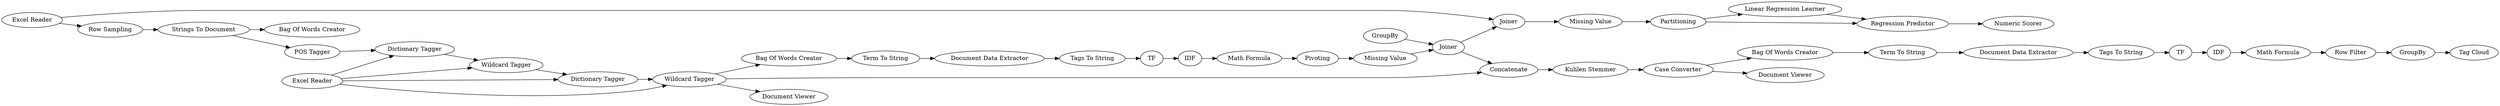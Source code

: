 digraph {
	"-2433159807705437072_14" [label="Linear Regression Learner"]
	"-6012220236426764238_142" [label="Row Filter"]
	"6628940356414991591_110" [label="Term To String"]
	"1560651040163948344_25" [label="Row Sampling"]
	"-2433159807705437072_165" [label=Joiner]
	"6628940356414991591_137" [label="Tags To String"]
	"-2433159807705437072_16" [label=TF]
	"-687284580881081068_137" [label="Tags To String"]
	"862503454707819058_149" [label=Joiner]
	"-6012220236426764238_140" [label=GroupBy]
	"862503454707819058_143" [label=GroupBy]
	"3964091661587391602_112" [label="Case Converter"]
	"921556649301925892_145" [label="Wildcard Tagger"]
	"862503454707819058_150" [label=Pivoting]
	"6628940356414991591_141" [label="Bag Of Words Creator"]
	"-2433159807705437072_25" [label="Missing Value"]
	"-2433159807705437072_158" [label=TF]
	"-687284580881081068_141" [label="Bag Of Words Creator"]
	"-2433159807705437072_160" [label="Math Formula"]
	"6628940356414991591_140" [label="Document Data Extractor"]
	"-687284580881081068_110" [label="Term To String"]
	"-2433159807705437072_13" [label=Partitioning]
	"-2433159807705437072_15" [label="Regression Predictor"]
	"-2433159807705437072_164" [label=Concatenate]
	"3964091661587391602_117" [label="Document Viewer"]
	"921556649301925892_143" [label="Wildcard Tagger"]
	"-2433159807705437072_166" [label="Numeric Scorer"]
	"921556649301925892_141" [label="POS Tagger"]
	"-2433159807705437072_162" [label="Excel Reader"]
	"-2433159807705437072_159" [label=IDF]
	"921556649301925892_142" [label="Dictionary Tagger"]
	"1560651040163948344_26" [label="Strings To Document"]
	"-2433159807705437072_150" [label=IDF]
	"3964091661587391602_119" [label="Kuhlen Stemmer"]
	"-687284580881081068_140" [label="Document Data Extractor"]
	"-2433159807705437072_156" [label="Math Formula"]
	"862503454707819058_145" [label="Missing Value"]
	"921556649301925892_146" [label="Dictionary Tagger"]
	"921556649301925892_147" [label="Excel Reader"]
	"-6012220236426764238_141" [label="Tag Cloud"]
	"921556649301925892_140" [label="Document Viewer"]
	"1560651040163948344_27" [label="Bag Of Words Creator"]
	"-2433159807705437072_159" -> "-2433159807705437072_160"
	"-2433159807705437072_165" -> "-2433159807705437072_25"
	"3964091661587391602_119" -> "3964091661587391602_112"
	"1560651040163948344_26" -> "1560651040163948344_27"
	"921556649301925892_145" -> "921556649301925892_140"
	"-2433159807705437072_160" -> "-6012220236426764238_142"
	"862503454707819058_143" -> "862503454707819058_149"
	"-6012220236426764238_140" -> "-6012220236426764238_141"
	"921556649301925892_142" -> "921556649301925892_143"
	"862503454707819058_149" -> "-2433159807705437072_164"
	"-2433159807705437072_162" -> "1560651040163948344_25"
	"6628940356414991591_137" -> "-2433159807705437072_158"
	"-2433159807705437072_156" -> "862503454707819058_150"
	"921556649301925892_146" -> "921556649301925892_145"
	"862503454707819058_150" -> "862503454707819058_145"
	"-6012220236426764238_142" -> "-6012220236426764238_140"
	"-2433159807705437072_150" -> "-2433159807705437072_156"
	"-687284580881081068_140" -> "-687284580881081068_137"
	"862503454707819058_149" -> "-2433159807705437072_165"
	"-2433159807705437072_16" -> "-2433159807705437072_150"
	"862503454707819058_145" -> "862503454707819058_149"
	"-687284580881081068_137" -> "-2433159807705437072_16"
	"921556649301925892_145" -> "-2433159807705437072_164"
	"3964091661587391602_112" -> "3964091661587391602_117"
	"921556649301925892_147" -> "921556649301925892_143"
	"921556649301925892_145" -> "-687284580881081068_141"
	"-2433159807705437072_13" -> "-2433159807705437072_15"
	"-2433159807705437072_15" -> "-2433159807705437072_166"
	"-2433159807705437072_164" -> "3964091661587391602_119"
	"921556649301925892_147" -> "921556649301925892_145"
	"921556649301925892_141" -> "921556649301925892_142"
	"921556649301925892_143" -> "921556649301925892_146"
	"-2433159807705437072_14" -> "-2433159807705437072_15"
	"1560651040163948344_25" -> "1560651040163948344_26"
	"-687284580881081068_141" -> "-687284580881081068_110"
	"-687284580881081068_110" -> "-687284580881081068_140"
	"6628940356414991591_110" -> "6628940356414991591_140"
	"3964091661587391602_112" -> "6628940356414991591_141"
	"-2433159807705437072_162" -> "-2433159807705437072_165"
	"921556649301925892_147" -> "921556649301925892_142"
	"6628940356414991591_141" -> "6628940356414991591_110"
	"-2433159807705437072_13" -> "-2433159807705437072_14"
	"6628940356414991591_140" -> "6628940356414991591_137"
	"1560651040163948344_26" -> "921556649301925892_141"
	"-2433159807705437072_25" -> "-2433159807705437072_13"
	"-2433159807705437072_158" -> "-2433159807705437072_159"
	"921556649301925892_147" -> "921556649301925892_146"
	rankdir=LR
}
